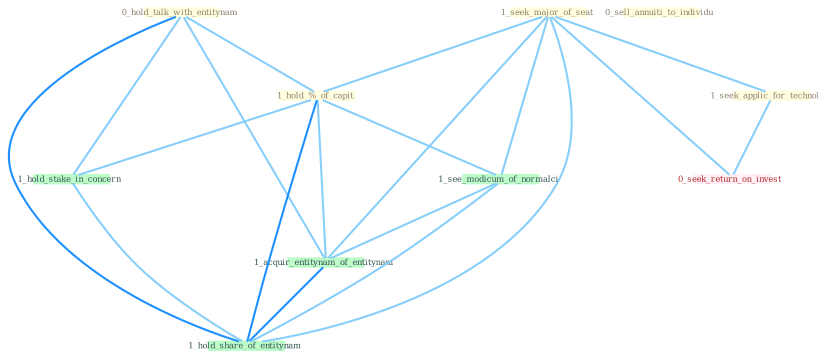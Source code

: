 Graph G{ 
    node
    [shape=polygon,style=filled,width=.5,height=.06,color="#BDFCC9",fixedsize=true,fontsize=4,
    fontcolor="#2f4f4f"];
    {node
    [color="#ffffe0", fontcolor="#8b7d6b"] "0_hold_talk_with_entitynam " "1_seek_major_of_seat " "0_sell_annuiti_to_individu " "1_hold_%_of_capit " "1_seek_applic_for_technolog "}
{node [color="#fff0f5", fontcolor="#b22222"] "0_seek_return_on_invest "}
edge [color="#B0E2FF"];

	"0_hold_talk_with_entitynam " -- "1_hold_%_of_capit " [w="1", color="#87cefa" ];
	"0_hold_talk_with_entitynam " -- "1_hold_stake_in_concern " [w="1", color="#87cefa" ];
	"0_hold_talk_with_entitynam " -- "1_acquir_entitynam_of_entitynam " [w="1", color="#87cefa" ];
	"0_hold_talk_with_entitynam " -- "1_hold_share_of_entitynam " [w="2", color="#1e90ff" , len=0.8];
	"1_seek_major_of_seat " -- "1_hold_%_of_capit " [w="1", color="#87cefa" ];
	"1_seek_major_of_seat " -- "1_seek_applic_for_technolog " [w="1", color="#87cefa" ];
	"1_seek_major_of_seat " -- "0_seek_return_on_invest " [w="1", color="#87cefa" ];
	"1_seek_major_of_seat " -- "1_see_modicum_of_normalci " [w="1", color="#87cefa" ];
	"1_seek_major_of_seat " -- "1_acquir_entitynam_of_entitynam " [w="1", color="#87cefa" ];
	"1_seek_major_of_seat " -- "1_hold_share_of_entitynam " [w="1", color="#87cefa" ];
	"1_hold_%_of_capit " -- "1_hold_stake_in_concern " [w="1", color="#87cefa" ];
	"1_hold_%_of_capit " -- "1_see_modicum_of_normalci " [w="1", color="#87cefa" ];
	"1_hold_%_of_capit " -- "1_acquir_entitynam_of_entitynam " [w="1", color="#87cefa" ];
	"1_hold_%_of_capit " -- "1_hold_share_of_entitynam " [w="2", color="#1e90ff" , len=0.8];
	"1_seek_applic_for_technolog " -- "0_seek_return_on_invest " [w="1", color="#87cefa" ];
	"1_hold_stake_in_concern " -- "1_hold_share_of_entitynam " [w="1", color="#87cefa" ];
	"1_see_modicum_of_normalci " -- "1_acquir_entitynam_of_entitynam " [w="1", color="#87cefa" ];
	"1_see_modicum_of_normalci " -- "1_hold_share_of_entitynam " [w="1", color="#87cefa" ];
	"1_acquir_entitynam_of_entitynam " -- "1_hold_share_of_entitynam " [w="2", color="#1e90ff" , len=0.8];
}